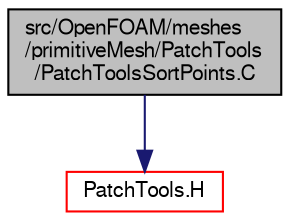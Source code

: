 digraph "src/OpenFOAM/meshes/primitiveMesh/PatchTools/PatchToolsSortPoints.C"
{
  bgcolor="transparent";
  edge [fontname="FreeSans",fontsize="10",labelfontname="FreeSans",labelfontsize="10"];
  node [fontname="FreeSans",fontsize="10",shape=record];
  Node1 [label="src/OpenFOAM/meshes\l/primitiveMesh/PatchTools\l/PatchToolsSortPoints.C",height=0.2,width=0.4,color="black", fillcolor="grey75", style="filled" fontcolor="black"];
  Node1 -> Node2 [color="midnightblue",fontsize="10",style="solid",fontname="FreeSans"];
  Node2 [label="PatchTools.H",height=0.2,width=0.4,color="red",URL="$a08243.html"];
}
